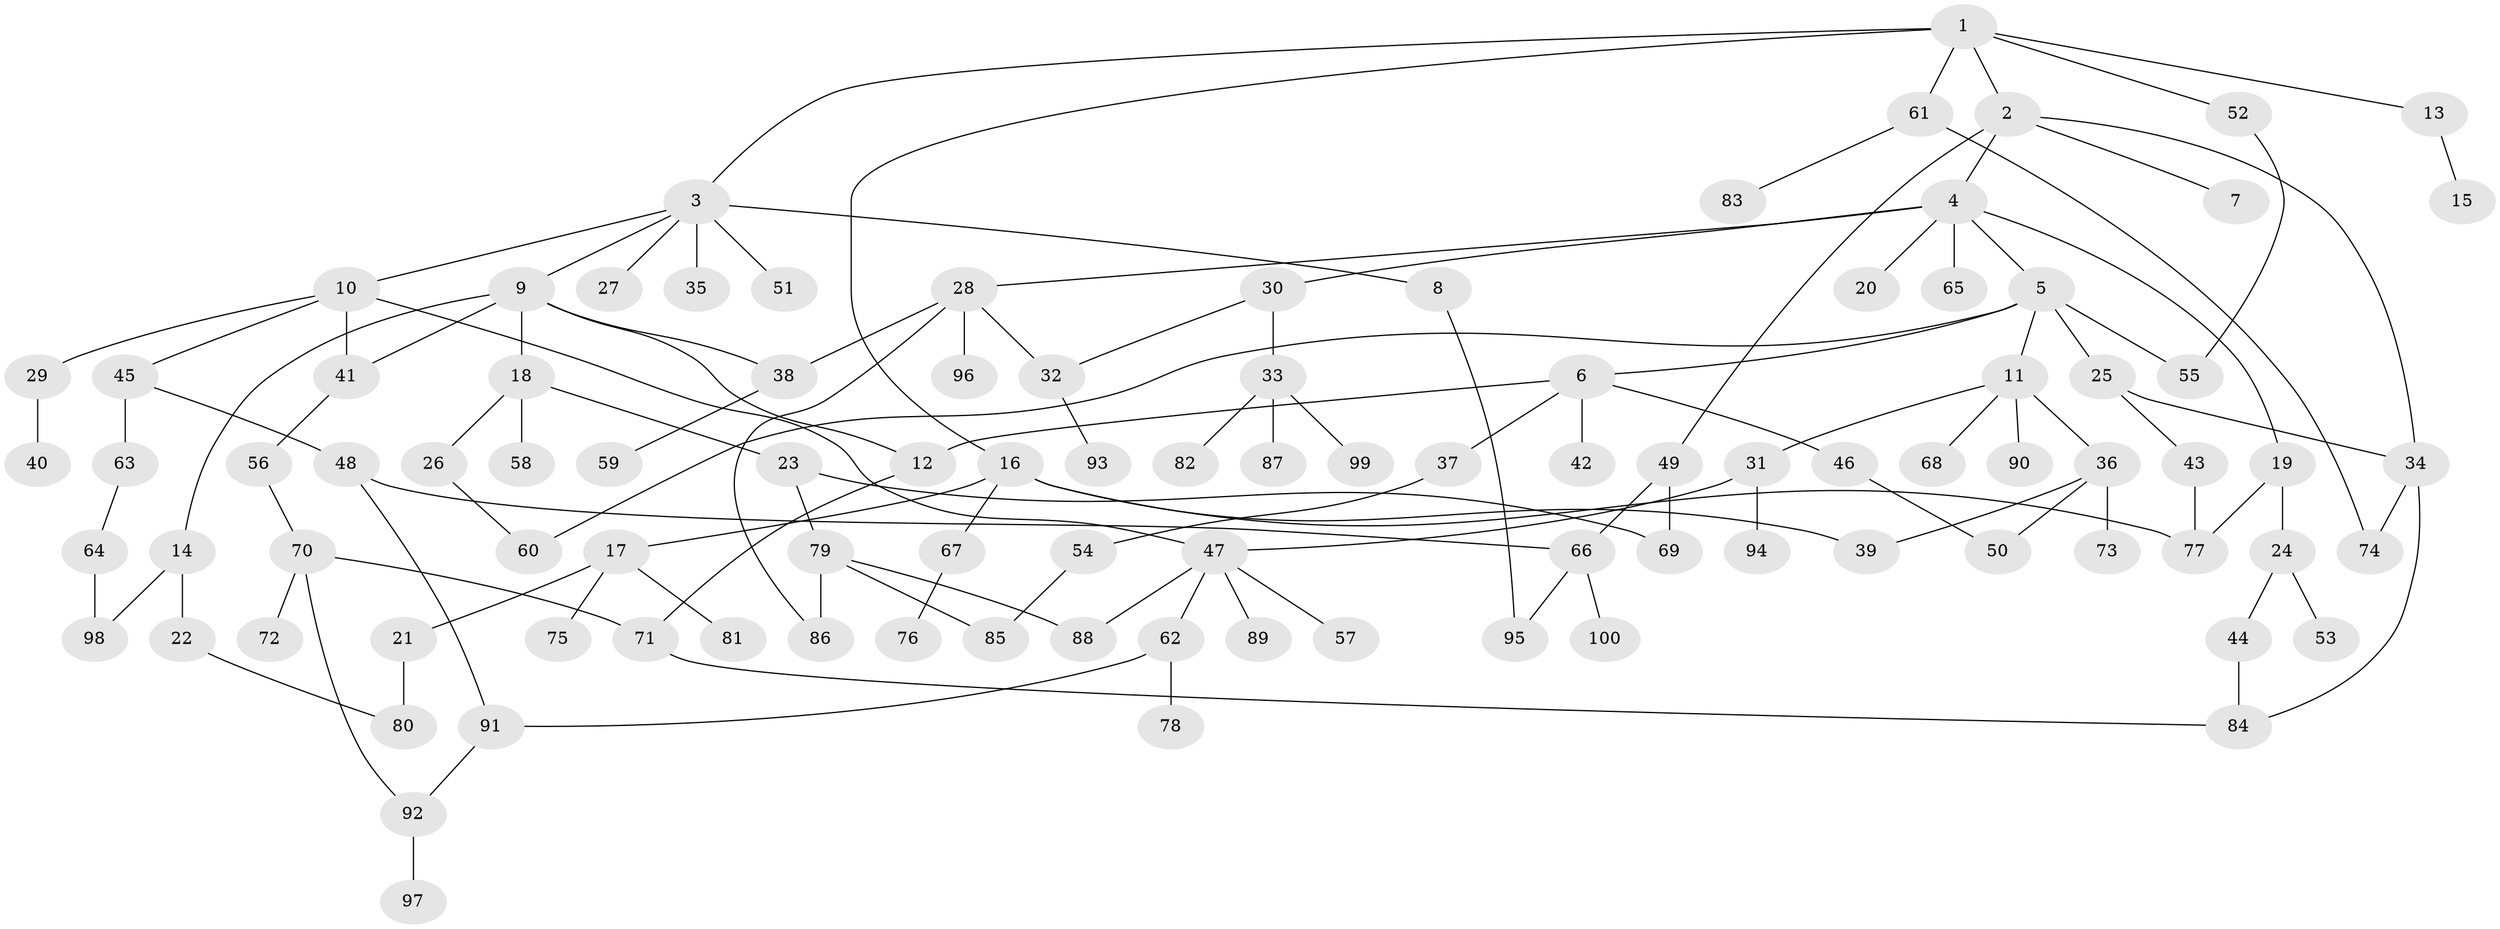 // Generated by graph-tools (version 1.1) at 2025/54/02/21/25 11:54:43]
// undirected, 100 vertices, 125 edges
graph export_dot {
graph [start="1"]
  node [color=gray90,style=filled];
  1;
  2;
  3;
  4;
  5;
  6;
  7;
  8;
  9;
  10;
  11;
  12;
  13;
  14;
  15;
  16;
  17;
  18;
  19;
  20;
  21;
  22;
  23;
  24;
  25;
  26;
  27;
  28;
  29;
  30;
  31;
  32;
  33;
  34;
  35;
  36;
  37;
  38;
  39;
  40;
  41;
  42;
  43;
  44;
  45;
  46;
  47;
  48;
  49;
  50;
  51;
  52;
  53;
  54;
  55;
  56;
  57;
  58;
  59;
  60;
  61;
  62;
  63;
  64;
  65;
  66;
  67;
  68;
  69;
  70;
  71;
  72;
  73;
  74;
  75;
  76;
  77;
  78;
  79;
  80;
  81;
  82;
  83;
  84;
  85;
  86;
  87;
  88;
  89;
  90;
  91;
  92;
  93;
  94;
  95;
  96;
  97;
  98;
  99;
  100;
  1 -- 2;
  1 -- 3;
  1 -- 13;
  1 -- 16;
  1 -- 52;
  1 -- 61;
  2 -- 4;
  2 -- 7;
  2 -- 49;
  2 -- 34;
  3 -- 8;
  3 -- 9;
  3 -- 10;
  3 -- 27;
  3 -- 35;
  3 -- 51;
  4 -- 5;
  4 -- 19;
  4 -- 20;
  4 -- 28;
  4 -- 30;
  4 -- 65;
  5 -- 6;
  5 -- 11;
  5 -- 25;
  5 -- 55;
  5 -- 60;
  6 -- 37;
  6 -- 42;
  6 -- 46;
  6 -- 12;
  8 -- 95;
  9 -- 12;
  9 -- 14;
  9 -- 18;
  9 -- 38;
  9 -- 41;
  10 -- 29;
  10 -- 41;
  10 -- 45;
  10 -- 47;
  11 -- 31;
  11 -- 36;
  11 -- 68;
  11 -- 90;
  12 -- 71;
  13 -- 15;
  14 -- 22;
  14 -- 98;
  16 -- 17;
  16 -- 39;
  16 -- 67;
  16 -- 77;
  17 -- 21;
  17 -- 75;
  17 -- 81;
  18 -- 23;
  18 -- 26;
  18 -- 58;
  19 -- 24;
  19 -- 77;
  21 -- 80;
  22 -- 80;
  23 -- 69;
  23 -- 79;
  24 -- 44;
  24 -- 53;
  25 -- 34;
  25 -- 43;
  26 -- 60;
  28 -- 96;
  28 -- 86;
  28 -- 32;
  28 -- 38;
  29 -- 40;
  30 -- 32;
  30 -- 33;
  31 -- 47;
  31 -- 94;
  32 -- 93;
  33 -- 82;
  33 -- 87;
  33 -- 99;
  34 -- 74;
  34 -- 84;
  36 -- 50;
  36 -- 73;
  36 -- 39;
  37 -- 54;
  38 -- 59;
  41 -- 56;
  43 -- 77;
  44 -- 84;
  45 -- 48;
  45 -- 63;
  46 -- 50;
  47 -- 57;
  47 -- 62;
  47 -- 88;
  47 -- 89;
  48 -- 91;
  48 -- 66;
  49 -- 66;
  49 -- 69;
  52 -- 55;
  54 -- 85;
  56 -- 70;
  61 -- 83;
  61 -- 74;
  62 -- 78;
  62 -- 91;
  63 -- 64;
  64 -- 98;
  66 -- 100;
  66 -- 95;
  67 -- 76;
  70 -- 71;
  70 -- 72;
  70 -- 92;
  71 -- 84;
  79 -- 85;
  79 -- 86;
  79 -- 88;
  91 -- 92;
  92 -- 97;
}
